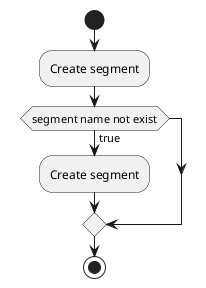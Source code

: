 @startuml 

start
:Create segment;
if (segment name not exist) then (true)
    :Create segment;
endif
stop
@enduml